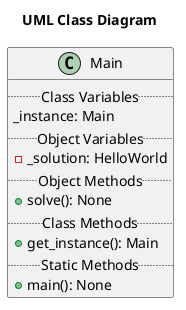 @startuml
scale 1
title  "UML Class Diagram"
class Main {
	.. Class Variables ..
	_instance: Main
	.. Object Variables ..
	- _solution: HelloWorld
	.. Object Methods ..
	+ solve(): None
	.. Class Methods ..
	+ get_instance(): Main
	.. Static Methods ..
	+ main(): None
}
@enduml